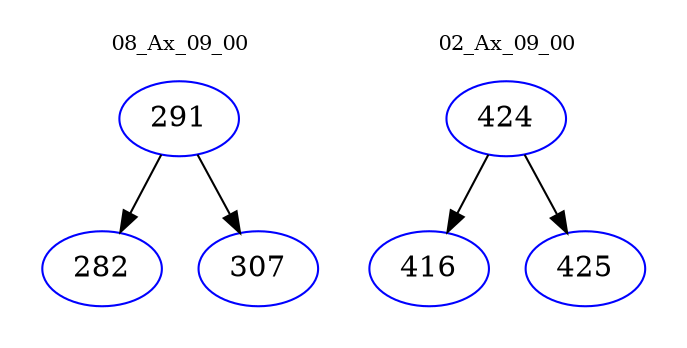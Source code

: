 digraph{
subgraph cluster_0 {
color = white
label = "08_Ax_09_00";
fontsize=10;
T0_291 [label="291", color="blue"]
T0_291 -> T0_282 [color="black"]
T0_282 [label="282", color="blue"]
T0_291 -> T0_307 [color="black"]
T0_307 [label="307", color="blue"]
}
subgraph cluster_1 {
color = white
label = "02_Ax_09_00";
fontsize=10;
T1_424 [label="424", color="blue"]
T1_424 -> T1_416 [color="black"]
T1_416 [label="416", color="blue"]
T1_424 -> T1_425 [color="black"]
T1_425 [label="425", color="blue"]
}
}

